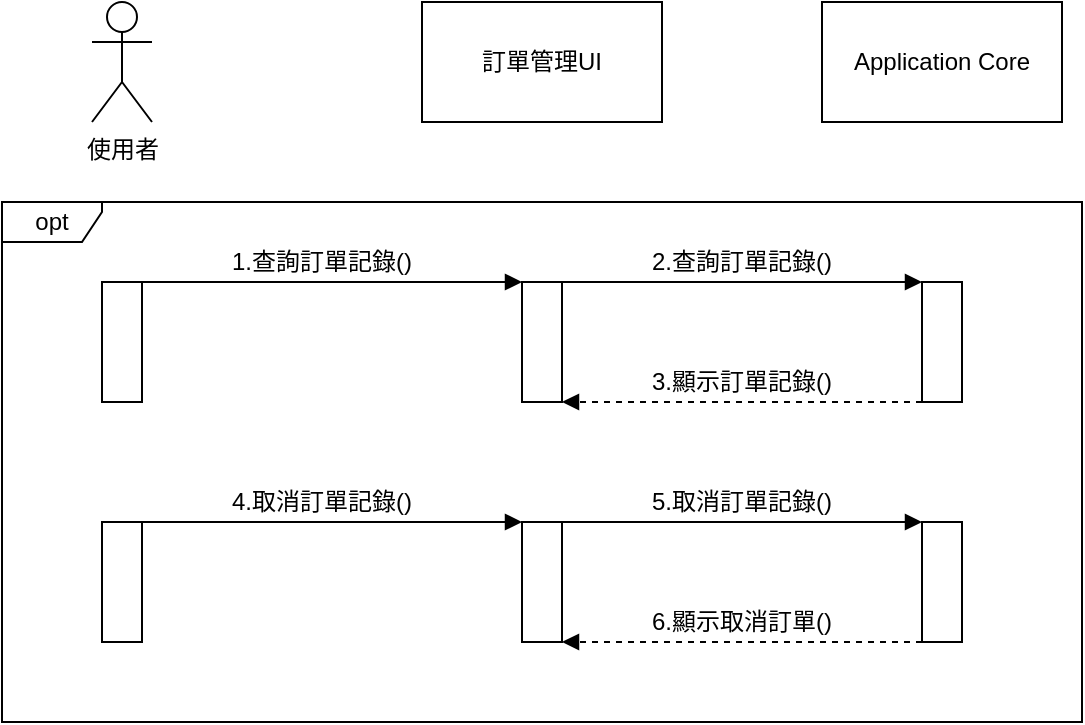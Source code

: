 <mxfile version="14.2.9" type="github"><diagram id="CPPD-Z1HqeIKluTW54u3" name="Page-1"><mxGraphModel dx="624" dy="339" grid="1" gridSize="10" guides="1" tooltips="1" connect="1" arrows="1" fold="1" page="1" pageScale="1" pageWidth="827" pageHeight="1169" math="0" shadow="0"><root><mxCell id="0"/><mxCell id="1" parent="0"/><mxCell id="q6-rhnTbMMNpflJWZgwJ-1" value="使用者" style="shape=umlActor;verticalLabelPosition=bottom;verticalAlign=top;html=1;outlineConnect=0;" vertex="1" parent="1"><mxGeometry x="185" y="100" width="30" height="60" as="geometry"/></mxCell><mxCell id="q6-rhnTbMMNpflJWZgwJ-2" value="訂單管理UI" style="rounded=0;whiteSpace=wrap;html=1;" vertex="1" parent="1"><mxGeometry x="350" y="100" width="120" height="60" as="geometry"/></mxCell><mxCell id="q6-rhnTbMMNpflJWZgwJ-4" value="Application Core" style="rounded=0;whiteSpace=wrap;html=1;" vertex="1" parent="1"><mxGeometry x="550" y="100" width="120" height="60" as="geometry"/></mxCell><mxCell id="q6-rhnTbMMNpflJWZgwJ-16" style="edgeStyle=orthogonalEdgeStyle;rounded=0;orthogonalLoop=1;jettySize=auto;html=1;exitX=1;exitY=0;exitDx=0;exitDy=0;entryX=0;entryY=0;entryDx=0;entryDy=0;endArrow=block;endFill=1;" edge="1" parent="1" source="q6-rhnTbMMNpflJWZgwJ-9" target="q6-rhnTbMMNpflJWZgwJ-10"><mxGeometry relative="1" as="geometry"><Array as="points"><mxPoint x="310" y="240"/><mxPoint x="310" y="240"/></Array></mxGeometry></mxCell><mxCell id="q6-rhnTbMMNpflJWZgwJ-9" value="" style="rounded=0;whiteSpace=wrap;html=1;" vertex="1" parent="1"><mxGeometry x="190" y="240" width="20" height="60" as="geometry"/></mxCell><mxCell id="q6-rhnTbMMNpflJWZgwJ-18" style="edgeStyle=orthogonalEdgeStyle;rounded=0;orthogonalLoop=1;jettySize=auto;html=1;exitX=1;exitY=0;exitDx=0;exitDy=0;entryX=0;entryY=0;entryDx=0;entryDy=0;endArrow=block;endFill=1;" edge="1" parent="1" source="q6-rhnTbMMNpflJWZgwJ-10" target="q6-rhnTbMMNpflJWZgwJ-11"><mxGeometry relative="1" as="geometry"><Array as="points"><mxPoint x="510" y="240"/><mxPoint x="510" y="240"/></Array></mxGeometry></mxCell><mxCell id="q6-rhnTbMMNpflJWZgwJ-10" value="" style="rounded=0;whiteSpace=wrap;html=1;" vertex="1" parent="1"><mxGeometry x="400" y="240" width="20" height="60" as="geometry"/></mxCell><mxCell id="q6-rhnTbMMNpflJWZgwJ-20" style="edgeStyle=orthogonalEdgeStyle;rounded=0;orthogonalLoop=1;jettySize=auto;html=1;exitX=0;exitY=1;exitDx=0;exitDy=0;entryX=1;entryY=1;entryDx=0;entryDy=0;dashed=1;endArrow=block;endFill=1;" edge="1" parent="1" source="q6-rhnTbMMNpflJWZgwJ-11" target="q6-rhnTbMMNpflJWZgwJ-10"><mxGeometry relative="1" as="geometry"><Array as="points"><mxPoint x="510" y="300"/><mxPoint x="510" y="300"/></Array></mxGeometry></mxCell><mxCell id="q6-rhnTbMMNpflJWZgwJ-11" value="" style="rounded=0;whiteSpace=wrap;html=1;" vertex="1" parent="1"><mxGeometry x="600" y="240" width="20" height="60" as="geometry"/></mxCell><mxCell id="q6-rhnTbMMNpflJWZgwJ-17" value="1.查詢訂單記錄()" style="text;html=1;strokeColor=none;fillColor=none;align=center;verticalAlign=middle;whiteSpace=wrap;rounded=0;" vertex="1" parent="1"><mxGeometry x="250" y="220" width="100" height="20" as="geometry"/></mxCell><mxCell id="q6-rhnTbMMNpflJWZgwJ-19" value="2.查詢訂單記錄()" style="text;html=1;strokeColor=none;fillColor=none;align=center;verticalAlign=middle;whiteSpace=wrap;rounded=0;" vertex="1" parent="1"><mxGeometry x="460" y="220" width="100" height="20" as="geometry"/></mxCell><mxCell id="q6-rhnTbMMNpflJWZgwJ-21" value="3.顯示訂單記錄()" style="text;html=1;strokeColor=none;fillColor=none;align=center;verticalAlign=middle;whiteSpace=wrap;rounded=0;" vertex="1" parent="1"><mxGeometry x="460" y="280" width="100" height="20" as="geometry"/></mxCell><mxCell id="q6-rhnTbMMNpflJWZgwJ-22" style="edgeStyle=orthogonalEdgeStyle;rounded=0;orthogonalLoop=1;jettySize=auto;html=1;exitX=1;exitY=0;exitDx=0;exitDy=0;entryX=0;entryY=0;entryDx=0;entryDy=0;endArrow=block;endFill=1;" edge="1" parent="1" source="q6-rhnTbMMNpflJWZgwJ-23" target="q6-rhnTbMMNpflJWZgwJ-25"><mxGeometry relative="1" as="geometry"><Array as="points"><mxPoint x="310" y="360"/><mxPoint x="310" y="360"/></Array></mxGeometry></mxCell><mxCell id="q6-rhnTbMMNpflJWZgwJ-23" value="" style="rounded=0;whiteSpace=wrap;html=1;" vertex="1" parent="1"><mxGeometry x="190" y="360" width="20" height="60" as="geometry"/></mxCell><mxCell id="q6-rhnTbMMNpflJWZgwJ-24" style="edgeStyle=orthogonalEdgeStyle;rounded=0;orthogonalLoop=1;jettySize=auto;html=1;exitX=1;exitY=0;exitDx=0;exitDy=0;entryX=0;entryY=0;entryDx=0;entryDy=0;endArrow=block;endFill=1;" edge="1" parent="1" source="q6-rhnTbMMNpflJWZgwJ-25" target="q6-rhnTbMMNpflJWZgwJ-27"><mxGeometry relative="1" as="geometry"><Array as="points"><mxPoint x="510" y="360"/><mxPoint x="510" y="360"/></Array></mxGeometry></mxCell><mxCell id="q6-rhnTbMMNpflJWZgwJ-25" value="" style="rounded=0;whiteSpace=wrap;html=1;" vertex="1" parent="1"><mxGeometry x="400" y="360" width="20" height="60" as="geometry"/></mxCell><mxCell id="q6-rhnTbMMNpflJWZgwJ-26" style="edgeStyle=orthogonalEdgeStyle;rounded=0;orthogonalLoop=1;jettySize=auto;html=1;exitX=0;exitY=1;exitDx=0;exitDy=0;entryX=1;entryY=1;entryDx=0;entryDy=0;dashed=1;endArrow=block;endFill=1;" edge="1" parent="1" source="q6-rhnTbMMNpflJWZgwJ-27" target="q6-rhnTbMMNpflJWZgwJ-25"><mxGeometry relative="1" as="geometry"><Array as="points"><mxPoint x="510" y="420"/><mxPoint x="510" y="420"/></Array></mxGeometry></mxCell><mxCell id="q6-rhnTbMMNpflJWZgwJ-27" value="" style="rounded=0;whiteSpace=wrap;html=1;" vertex="1" parent="1"><mxGeometry x="600" y="360" width="20" height="60" as="geometry"/></mxCell><mxCell id="q6-rhnTbMMNpflJWZgwJ-28" value="4.取消訂單記錄()" style="text;html=1;strokeColor=none;fillColor=none;align=center;verticalAlign=middle;whiteSpace=wrap;rounded=0;" vertex="1" parent="1"><mxGeometry x="250" y="340" width="100" height="20" as="geometry"/></mxCell><mxCell id="q6-rhnTbMMNpflJWZgwJ-29" value="5.取消訂單記錄()" style="text;html=1;strokeColor=none;fillColor=none;align=center;verticalAlign=middle;whiteSpace=wrap;rounded=0;" vertex="1" parent="1"><mxGeometry x="460" y="340" width="100" height="20" as="geometry"/></mxCell><mxCell id="q6-rhnTbMMNpflJWZgwJ-30" value="6.顯示取消訂單()" style="text;html=1;strokeColor=none;fillColor=none;align=center;verticalAlign=middle;whiteSpace=wrap;rounded=0;" vertex="1" parent="1"><mxGeometry x="460" y="400" width="100" height="20" as="geometry"/></mxCell><mxCell id="q6-rhnTbMMNpflJWZgwJ-31" value="opt" style="shape=umlFrame;whiteSpace=wrap;html=1;width=50;height=20;" vertex="1" parent="1"><mxGeometry x="140" y="200" width="540" height="260" as="geometry"/></mxCell></root></mxGraphModel></diagram></mxfile>